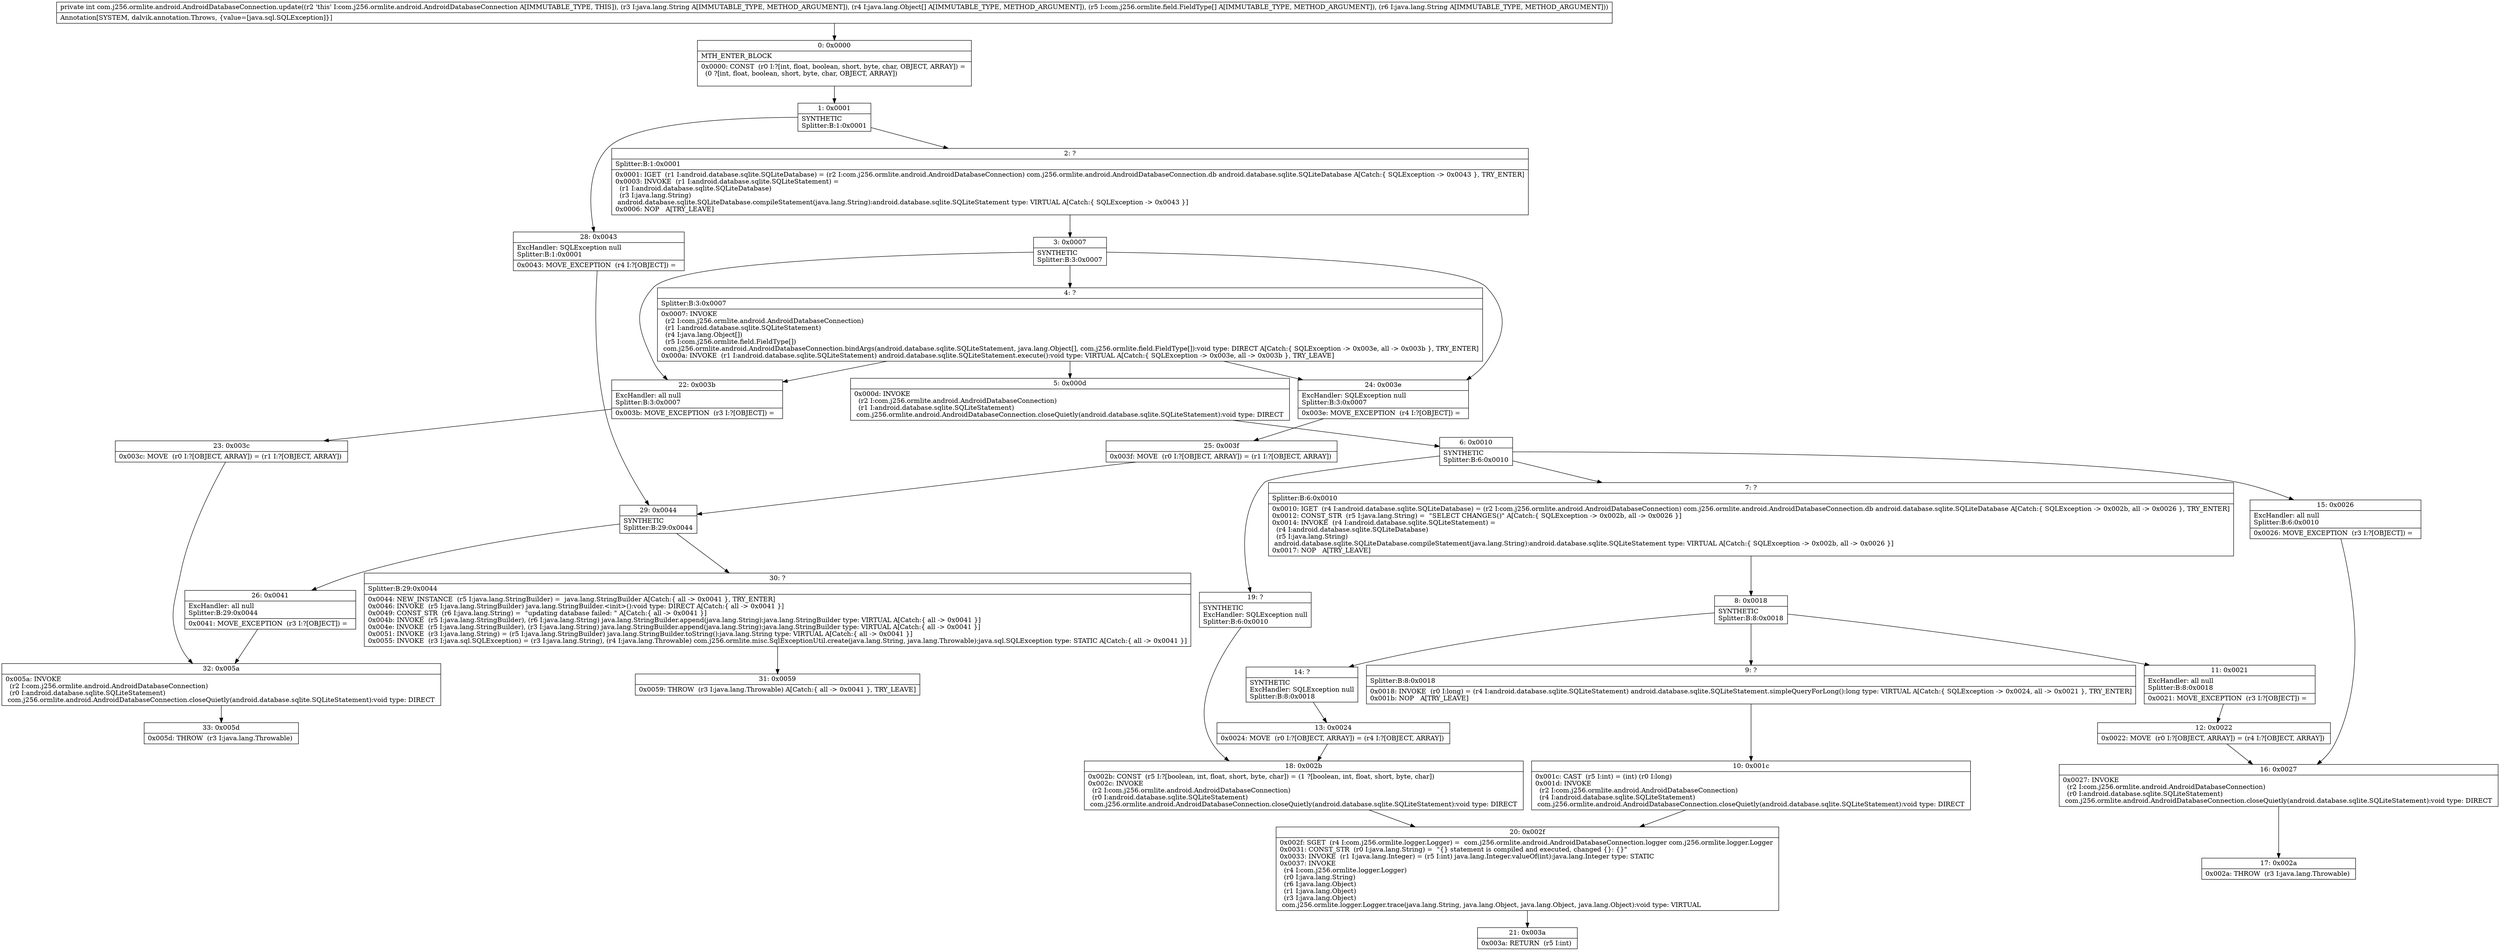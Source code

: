 digraph "CFG forcom.j256.ormlite.android.AndroidDatabaseConnection.update(Ljava\/lang\/String;[Ljava\/lang\/Object;[Lcom\/j256\/ormlite\/field\/FieldType;Ljava\/lang\/String;)I" {
Node_0 [shape=record,label="{0\:\ 0x0000|MTH_ENTER_BLOCK\l|0x0000: CONST  (r0 I:?[int, float, boolean, short, byte, char, OBJECT, ARRAY]) = \l  (0 ?[int, float, boolean, short, byte, char, OBJECT, ARRAY])\l \l}"];
Node_1 [shape=record,label="{1\:\ 0x0001|SYNTHETIC\lSplitter:B:1:0x0001\l}"];
Node_2 [shape=record,label="{2\:\ ?|Splitter:B:1:0x0001\l|0x0001: IGET  (r1 I:android.database.sqlite.SQLiteDatabase) = (r2 I:com.j256.ormlite.android.AndroidDatabaseConnection) com.j256.ormlite.android.AndroidDatabaseConnection.db android.database.sqlite.SQLiteDatabase A[Catch:\{ SQLException \-\> 0x0043 \}, TRY_ENTER]\l0x0003: INVOKE  (r1 I:android.database.sqlite.SQLiteStatement) = \l  (r1 I:android.database.sqlite.SQLiteDatabase)\l  (r3 I:java.lang.String)\l android.database.sqlite.SQLiteDatabase.compileStatement(java.lang.String):android.database.sqlite.SQLiteStatement type: VIRTUAL A[Catch:\{ SQLException \-\> 0x0043 \}]\l0x0006: NOP   A[TRY_LEAVE]\l}"];
Node_3 [shape=record,label="{3\:\ 0x0007|SYNTHETIC\lSplitter:B:3:0x0007\l}"];
Node_4 [shape=record,label="{4\:\ ?|Splitter:B:3:0x0007\l|0x0007: INVOKE  \l  (r2 I:com.j256.ormlite.android.AndroidDatabaseConnection)\l  (r1 I:android.database.sqlite.SQLiteStatement)\l  (r4 I:java.lang.Object[])\l  (r5 I:com.j256.ormlite.field.FieldType[])\l com.j256.ormlite.android.AndroidDatabaseConnection.bindArgs(android.database.sqlite.SQLiteStatement, java.lang.Object[], com.j256.ormlite.field.FieldType[]):void type: DIRECT A[Catch:\{ SQLException \-\> 0x003e, all \-\> 0x003b \}, TRY_ENTER]\l0x000a: INVOKE  (r1 I:android.database.sqlite.SQLiteStatement) android.database.sqlite.SQLiteStatement.execute():void type: VIRTUAL A[Catch:\{ SQLException \-\> 0x003e, all \-\> 0x003b \}, TRY_LEAVE]\l}"];
Node_5 [shape=record,label="{5\:\ 0x000d|0x000d: INVOKE  \l  (r2 I:com.j256.ormlite.android.AndroidDatabaseConnection)\l  (r1 I:android.database.sqlite.SQLiteStatement)\l com.j256.ormlite.android.AndroidDatabaseConnection.closeQuietly(android.database.sqlite.SQLiteStatement):void type: DIRECT \l}"];
Node_6 [shape=record,label="{6\:\ 0x0010|SYNTHETIC\lSplitter:B:6:0x0010\l}"];
Node_7 [shape=record,label="{7\:\ ?|Splitter:B:6:0x0010\l|0x0010: IGET  (r4 I:android.database.sqlite.SQLiteDatabase) = (r2 I:com.j256.ormlite.android.AndroidDatabaseConnection) com.j256.ormlite.android.AndroidDatabaseConnection.db android.database.sqlite.SQLiteDatabase A[Catch:\{ SQLException \-\> 0x002b, all \-\> 0x0026 \}, TRY_ENTER]\l0x0012: CONST_STR  (r5 I:java.lang.String) =  \"SELECT CHANGES()\" A[Catch:\{ SQLException \-\> 0x002b, all \-\> 0x0026 \}]\l0x0014: INVOKE  (r4 I:android.database.sqlite.SQLiteStatement) = \l  (r4 I:android.database.sqlite.SQLiteDatabase)\l  (r5 I:java.lang.String)\l android.database.sqlite.SQLiteDatabase.compileStatement(java.lang.String):android.database.sqlite.SQLiteStatement type: VIRTUAL A[Catch:\{ SQLException \-\> 0x002b, all \-\> 0x0026 \}]\l0x0017: NOP   A[TRY_LEAVE]\l}"];
Node_8 [shape=record,label="{8\:\ 0x0018|SYNTHETIC\lSplitter:B:8:0x0018\l}"];
Node_9 [shape=record,label="{9\:\ ?|Splitter:B:8:0x0018\l|0x0018: INVOKE  (r0 I:long) = (r4 I:android.database.sqlite.SQLiteStatement) android.database.sqlite.SQLiteStatement.simpleQueryForLong():long type: VIRTUAL A[Catch:\{ SQLException \-\> 0x0024, all \-\> 0x0021 \}, TRY_ENTER]\l0x001b: NOP   A[TRY_LEAVE]\l}"];
Node_10 [shape=record,label="{10\:\ 0x001c|0x001c: CAST  (r5 I:int) = (int) (r0 I:long) \l0x001d: INVOKE  \l  (r2 I:com.j256.ormlite.android.AndroidDatabaseConnection)\l  (r4 I:android.database.sqlite.SQLiteStatement)\l com.j256.ormlite.android.AndroidDatabaseConnection.closeQuietly(android.database.sqlite.SQLiteStatement):void type: DIRECT \l}"];
Node_11 [shape=record,label="{11\:\ 0x0021|ExcHandler: all null\lSplitter:B:8:0x0018\l|0x0021: MOVE_EXCEPTION  (r3 I:?[OBJECT]) =  \l}"];
Node_12 [shape=record,label="{12\:\ 0x0022|0x0022: MOVE  (r0 I:?[OBJECT, ARRAY]) = (r4 I:?[OBJECT, ARRAY]) \l}"];
Node_13 [shape=record,label="{13\:\ 0x0024|0x0024: MOVE  (r0 I:?[OBJECT, ARRAY]) = (r4 I:?[OBJECT, ARRAY]) \l}"];
Node_14 [shape=record,label="{14\:\ ?|SYNTHETIC\lExcHandler: SQLException null\lSplitter:B:8:0x0018\l}"];
Node_15 [shape=record,label="{15\:\ 0x0026|ExcHandler: all null\lSplitter:B:6:0x0010\l|0x0026: MOVE_EXCEPTION  (r3 I:?[OBJECT]) =  \l}"];
Node_16 [shape=record,label="{16\:\ 0x0027|0x0027: INVOKE  \l  (r2 I:com.j256.ormlite.android.AndroidDatabaseConnection)\l  (r0 I:android.database.sqlite.SQLiteStatement)\l com.j256.ormlite.android.AndroidDatabaseConnection.closeQuietly(android.database.sqlite.SQLiteStatement):void type: DIRECT \l}"];
Node_17 [shape=record,label="{17\:\ 0x002a|0x002a: THROW  (r3 I:java.lang.Throwable) \l}"];
Node_18 [shape=record,label="{18\:\ 0x002b|0x002b: CONST  (r5 I:?[boolean, int, float, short, byte, char]) = (1 ?[boolean, int, float, short, byte, char]) \l0x002c: INVOKE  \l  (r2 I:com.j256.ormlite.android.AndroidDatabaseConnection)\l  (r0 I:android.database.sqlite.SQLiteStatement)\l com.j256.ormlite.android.AndroidDatabaseConnection.closeQuietly(android.database.sqlite.SQLiteStatement):void type: DIRECT \l}"];
Node_19 [shape=record,label="{19\:\ ?|SYNTHETIC\lExcHandler: SQLException null\lSplitter:B:6:0x0010\l}"];
Node_20 [shape=record,label="{20\:\ 0x002f|0x002f: SGET  (r4 I:com.j256.ormlite.logger.Logger) =  com.j256.ormlite.android.AndroidDatabaseConnection.logger com.j256.ormlite.logger.Logger \l0x0031: CONST_STR  (r0 I:java.lang.String) =  \"\{\} statement is compiled and executed, changed \{\}: \{\}\" \l0x0033: INVOKE  (r1 I:java.lang.Integer) = (r5 I:int) java.lang.Integer.valueOf(int):java.lang.Integer type: STATIC \l0x0037: INVOKE  \l  (r4 I:com.j256.ormlite.logger.Logger)\l  (r0 I:java.lang.String)\l  (r6 I:java.lang.Object)\l  (r1 I:java.lang.Object)\l  (r3 I:java.lang.Object)\l com.j256.ormlite.logger.Logger.trace(java.lang.String, java.lang.Object, java.lang.Object, java.lang.Object):void type: VIRTUAL \l}"];
Node_21 [shape=record,label="{21\:\ 0x003a|0x003a: RETURN  (r5 I:int) \l}"];
Node_22 [shape=record,label="{22\:\ 0x003b|ExcHandler: all null\lSplitter:B:3:0x0007\l|0x003b: MOVE_EXCEPTION  (r3 I:?[OBJECT]) =  \l}"];
Node_23 [shape=record,label="{23\:\ 0x003c|0x003c: MOVE  (r0 I:?[OBJECT, ARRAY]) = (r1 I:?[OBJECT, ARRAY]) \l}"];
Node_24 [shape=record,label="{24\:\ 0x003e|ExcHandler: SQLException null\lSplitter:B:3:0x0007\l|0x003e: MOVE_EXCEPTION  (r4 I:?[OBJECT]) =  \l}"];
Node_25 [shape=record,label="{25\:\ 0x003f|0x003f: MOVE  (r0 I:?[OBJECT, ARRAY]) = (r1 I:?[OBJECT, ARRAY]) \l}"];
Node_26 [shape=record,label="{26\:\ 0x0041|ExcHandler: all null\lSplitter:B:29:0x0044\l|0x0041: MOVE_EXCEPTION  (r3 I:?[OBJECT]) =  \l}"];
Node_28 [shape=record,label="{28\:\ 0x0043|ExcHandler: SQLException null\lSplitter:B:1:0x0001\l|0x0043: MOVE_EXCEPTION  (r4 I:?[OBJECT]) =  \l}"];
Node_29 [shape=record,label="{29\:\ 0x0044|SYNTHETIC\lSplitter:B:29:0x0044\l}"];
Node_30 [shape=record,label="{30\:\ ?|Splitter:B:29:0x0044\l|0x0044: NEW_INSTANCE  (r5 I:java.lang.StringBuilder) =  java.lang.StringBuilder A[Catch:\{ all \-\> 0x0041 \}, TRY_ENTER]\l0x0046: INVOKE  (r5 I:java.lang.StringBuilder) java.lang.StringBuilder.\<init\>():void type: DIRECT A[Catch:\{ all \-\> 0x0041 \}]\l0x0049: CONST_STR  (r6 I:java.lang.String) =  \"updating database failed: \" A[Catch:\{ all \-\> 0x0041 \}]\l0x004b: INVOKE  (r5 I:java.lang.StringBuilder), (r6 I:java.lang.String) java.lang.StringBuilder.append(java.lang.String):java.lang.StringBuilder type: VIRTUAL A[Catch:\{ all \-\> 0x0041 \}]\l0x004e: INVOKE  (r5 I:java.lang.StringBuilder), (r3 I:java.lang.String) java.lang.StringBuilder.append(java.lang.String):java.lang.StringBuilder type: VIRTUAL A[Catch:\{ all \-\> 0x0041 \}]\l0x0051: INVOKE  (r3 I:java.lang.String) = (r5 I:java.lang.StringBuilder) java.lang.StringBuilder.toString():java.lang.String type: VIRTUAL A[Catch:\{ all \-\> 0x0041 \}]\l0x0055: INVOKE  (r3 I:java.sql.SQLException) = (r3 I:java.lang.String), (r4 I:java.lang.Throwable) com.j256.ormlite.misc.SqlExceptionUtil.create(java.lang.String, java.lang.Throwable):java.sql.SQLException type: STATIC A[Catch:\{ all \-\> 0x0041 \}]\l}"];
Node_31 [shape=record,label="{31\:\ 0x0059|0x0059: THROW  (r3 I:java.lang.Throwable) A[Catch:\{ all \-\> 0x0041 \}, TRY_LEAVE]\l}"];
Node_32 [shape=record,label="{32\:\ 0x005a|0x005a: INVOKE  \l  (r2 I:com.j256.ormlite.android.AndroidDatabaseConnection)\l  (r0 I:android.database.sqlite.SQLiteStatement)\l com.j256.ormlite.android.AndroidDatabaseConnection.closeQuietly(android.database.sqlite.SQLiteStatement):void type: DIRECT \l}"];
Node_33 [shape=record,label="{33\:\ 0x005d|0x005d: THROW  (r3 I:java.lang.Throwable) \l}"];
MethodNode[shape=record,label="{private int com.j256.ormlite.android.AndroidDatabaseConnection.update((r2 'this' I:com.j256.ormlite.android.AndroidDatabaseConnection A[IMMUTABLE_TYPE, THIS]), (r3 I:java.lang.String A[IMMUTABLE_TYPE, METHOD_ARGUMENT]), (r4 I:java.lang.Object[] A[IMMUTABLE_TYPE, METHOD_ARGUMENT]), (r5 I:com.j256.ormlite.field.FieldType[] A[IMMUTABLE_TYPE, METHOD_ARGUMENT]), (r6 I:java.lang.String A[IMMUTABLE_TYPE, METHOD_ARGUMENT]))  | Annotation[SYSTEM, dalvik.annotation.Throws, \{value=[java.sql.SQLException]\}]\l}"];
MethodNode -> Node_0;
Node_0 -> Node_1;
Node_1 -> Node_2;
Node_1 -> Node_28;
Node_2 -> Node_3;
Node_3 -> Node_4;
Node_3 -> Node_24;
Node_3 -> Node_22;
Node_4 -> Node_5;
Node_4 -> Node_24;
Node_4 -> Node_22;
Node_5 -> Node_6;
Node_6 -> Node_7;
Node_6 -> Node_19;
Node_6 -> Node_15;
Node_7 -> Node_8;
Node_8 -> Node_9;
Node_8 -> Node_14;
Node_8 -> Node_11;
Node_9 -> Node_10;
Node_10 -> Node_20;
Node_11 -> Node_12;
Node_12 -> Node_16;
Node_13 -> Node_18;
Node_14 -> Node_13;
Node_15 -> Node_16;
Node_16 -> Node_17;
Node_18 -> Node_20;
Node_19 -> Node_18;
Node_20 -> Node_21;
Node_22 -> Node_23;
Node_23 -> Node_32;
Node_24 -> Node_25;
Node_25 -> Node_29;
Node_26 -> Node_32;
Node_28 -> Node_29;
Node_29 -> Node_30;
Node_29 -> Node_26;
Node_30 -> Node_31;
Node_32 -> Node_33;
}

